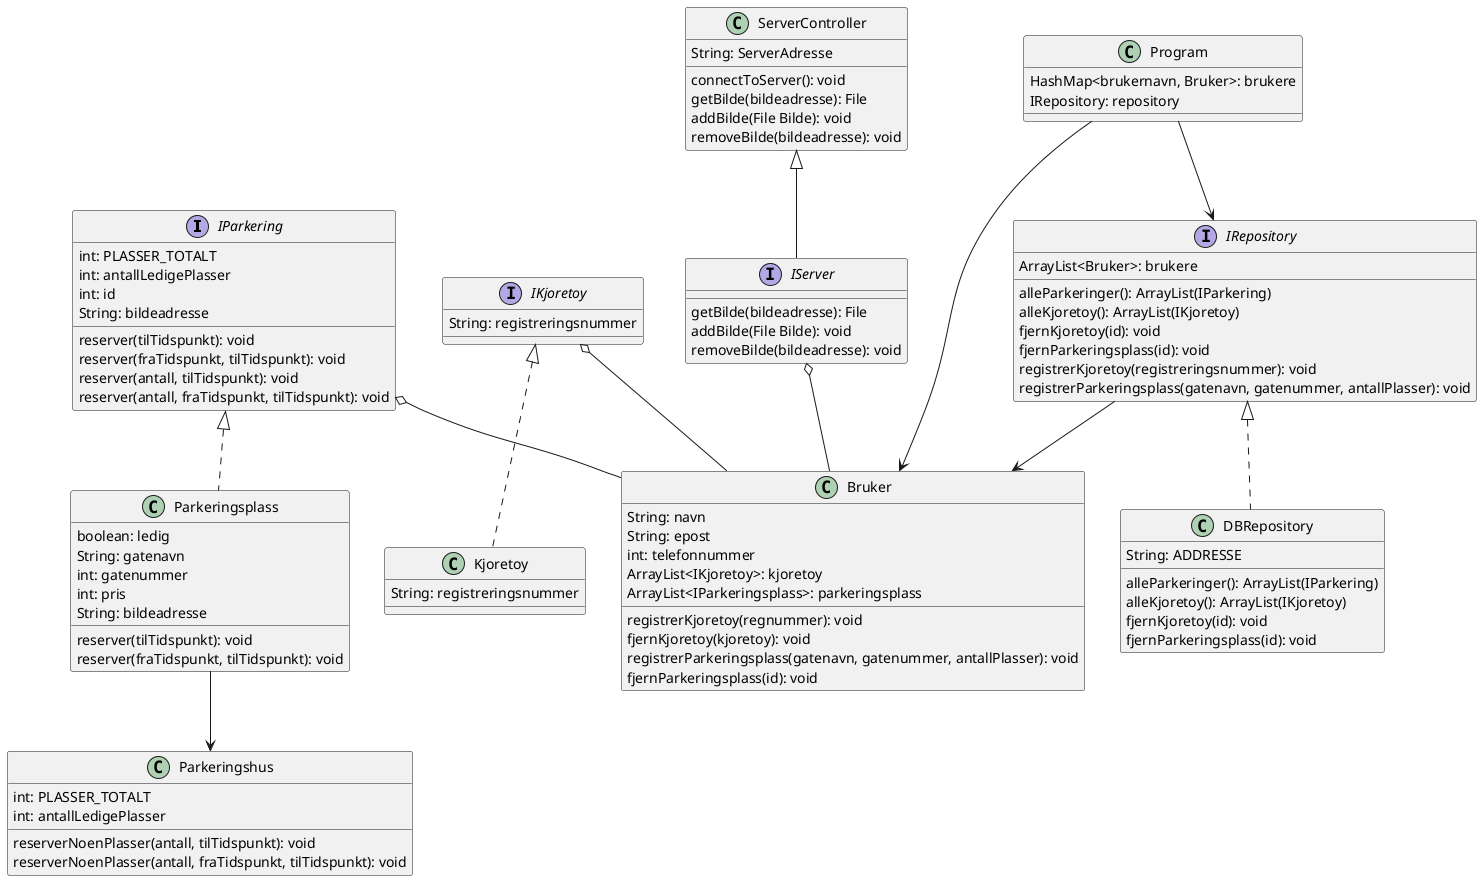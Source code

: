 @startuml

/' ----------------     Modell klasser    ------------ '/
interface IParkering{
    int: PLASSER_TOTALT
    int: antallLedigePlasser
    int: id
    String: bildeadresse
    reserver(tilTidspunkt): void
    reserver(fraTidspunkt, tilTidspunkt): void
    reserver(antall, tilTidspunkt): void
    reserver(antall, fraTidspunkt, tilTidspunkt): void
}
interface IKjoretoy{
    String: registreringsnummer
}
class Kjoretoy{
  String: registreringsnummer
}
class Parkeringsplass{
  boolean: ledig
  String: gatenavn
  int: gatenummer
  int: pris
  String: bildeadresse
  reserver(tilTidspunkt): void
  reserver(fraTidspunkt, tilTidspunkt): void
}
class Parkeringshus{
  int: PLASSER_TOTALT
  int: antallLedigePlasser
  reserverNoenPlasser(antall, tilTidspunkt): void
  reserverNoenPlasser(antall, fraTidspunkt, tilTidspunkt): void
}
class Bruker{
  String: navn
  String: epost
  int: telefonnummer
  ArrayList<IKjoretoy>: kjoretoy
  ArrayList<IParkeringsplass>: parkeringsplass

  registrerKjoretoy(regnummer): void
  fjernKjoretoy(kjoretoy): void
  registrerParkeringsplass(gatenavn, gatenummer, antallPlasser): void
  fjernParkeringsplass(id): void
}


/'---------------    DB     -------------------'/
interface IRepository{
    ArrayList<Bruker>: brukere

    alleParkeringer(): ArrayList(IParkering)
    alleKjoretoy(): ArrayList(IKjoretoy)
    fjernKjoretoy(id): void
    fjernParkeringsplass(id): void
    registrerKjoretoy(registreringsnummer): void
    registrerParkeringsplass(gatenavn, gatenummer, antallPlasser): void
}
class DBRepository{
    String: ADDRESSE

    alleParkeringer(): ArrayList(IParkering)
    alleKjoretoy(): ArrayList(IKjoretoy)
    fjernKjoretoy(id): void
    fjernParkeringsplass(id): void
}

interface IServer{

    getBilde(bildeadresse): File
    addBilde(File Bilde): void
    removeBilde(bildeadresse): void
}
class ServerController{
    String: ServerAdresse
    connectToServer(): void
    getBilde(bildeadresse): File
    addBilde(File Bilde): void
    removeBilde(bildeadresse): void
}

/'-------------  Systemet  -----------------'/
class Program{
    HashMap<brukernavn, Bruker>: brukere
    IRepository: repository
}


/' ------------  Piler  --------------------- '/
IKjoretoy <|.. Kjoretoy
IKjoretoy o-- Bruker
IServer o-- Bruker
ServerController <|-- IServer

IParkering <|.. Parkeringsplass
IParkering o-- Bruker
Parkeringsplass --> Parkeringshus

IRepository <|.. DBRepository

Program --> IRepository
Program --> Bruker
IRepository --> Bruker
@enduml